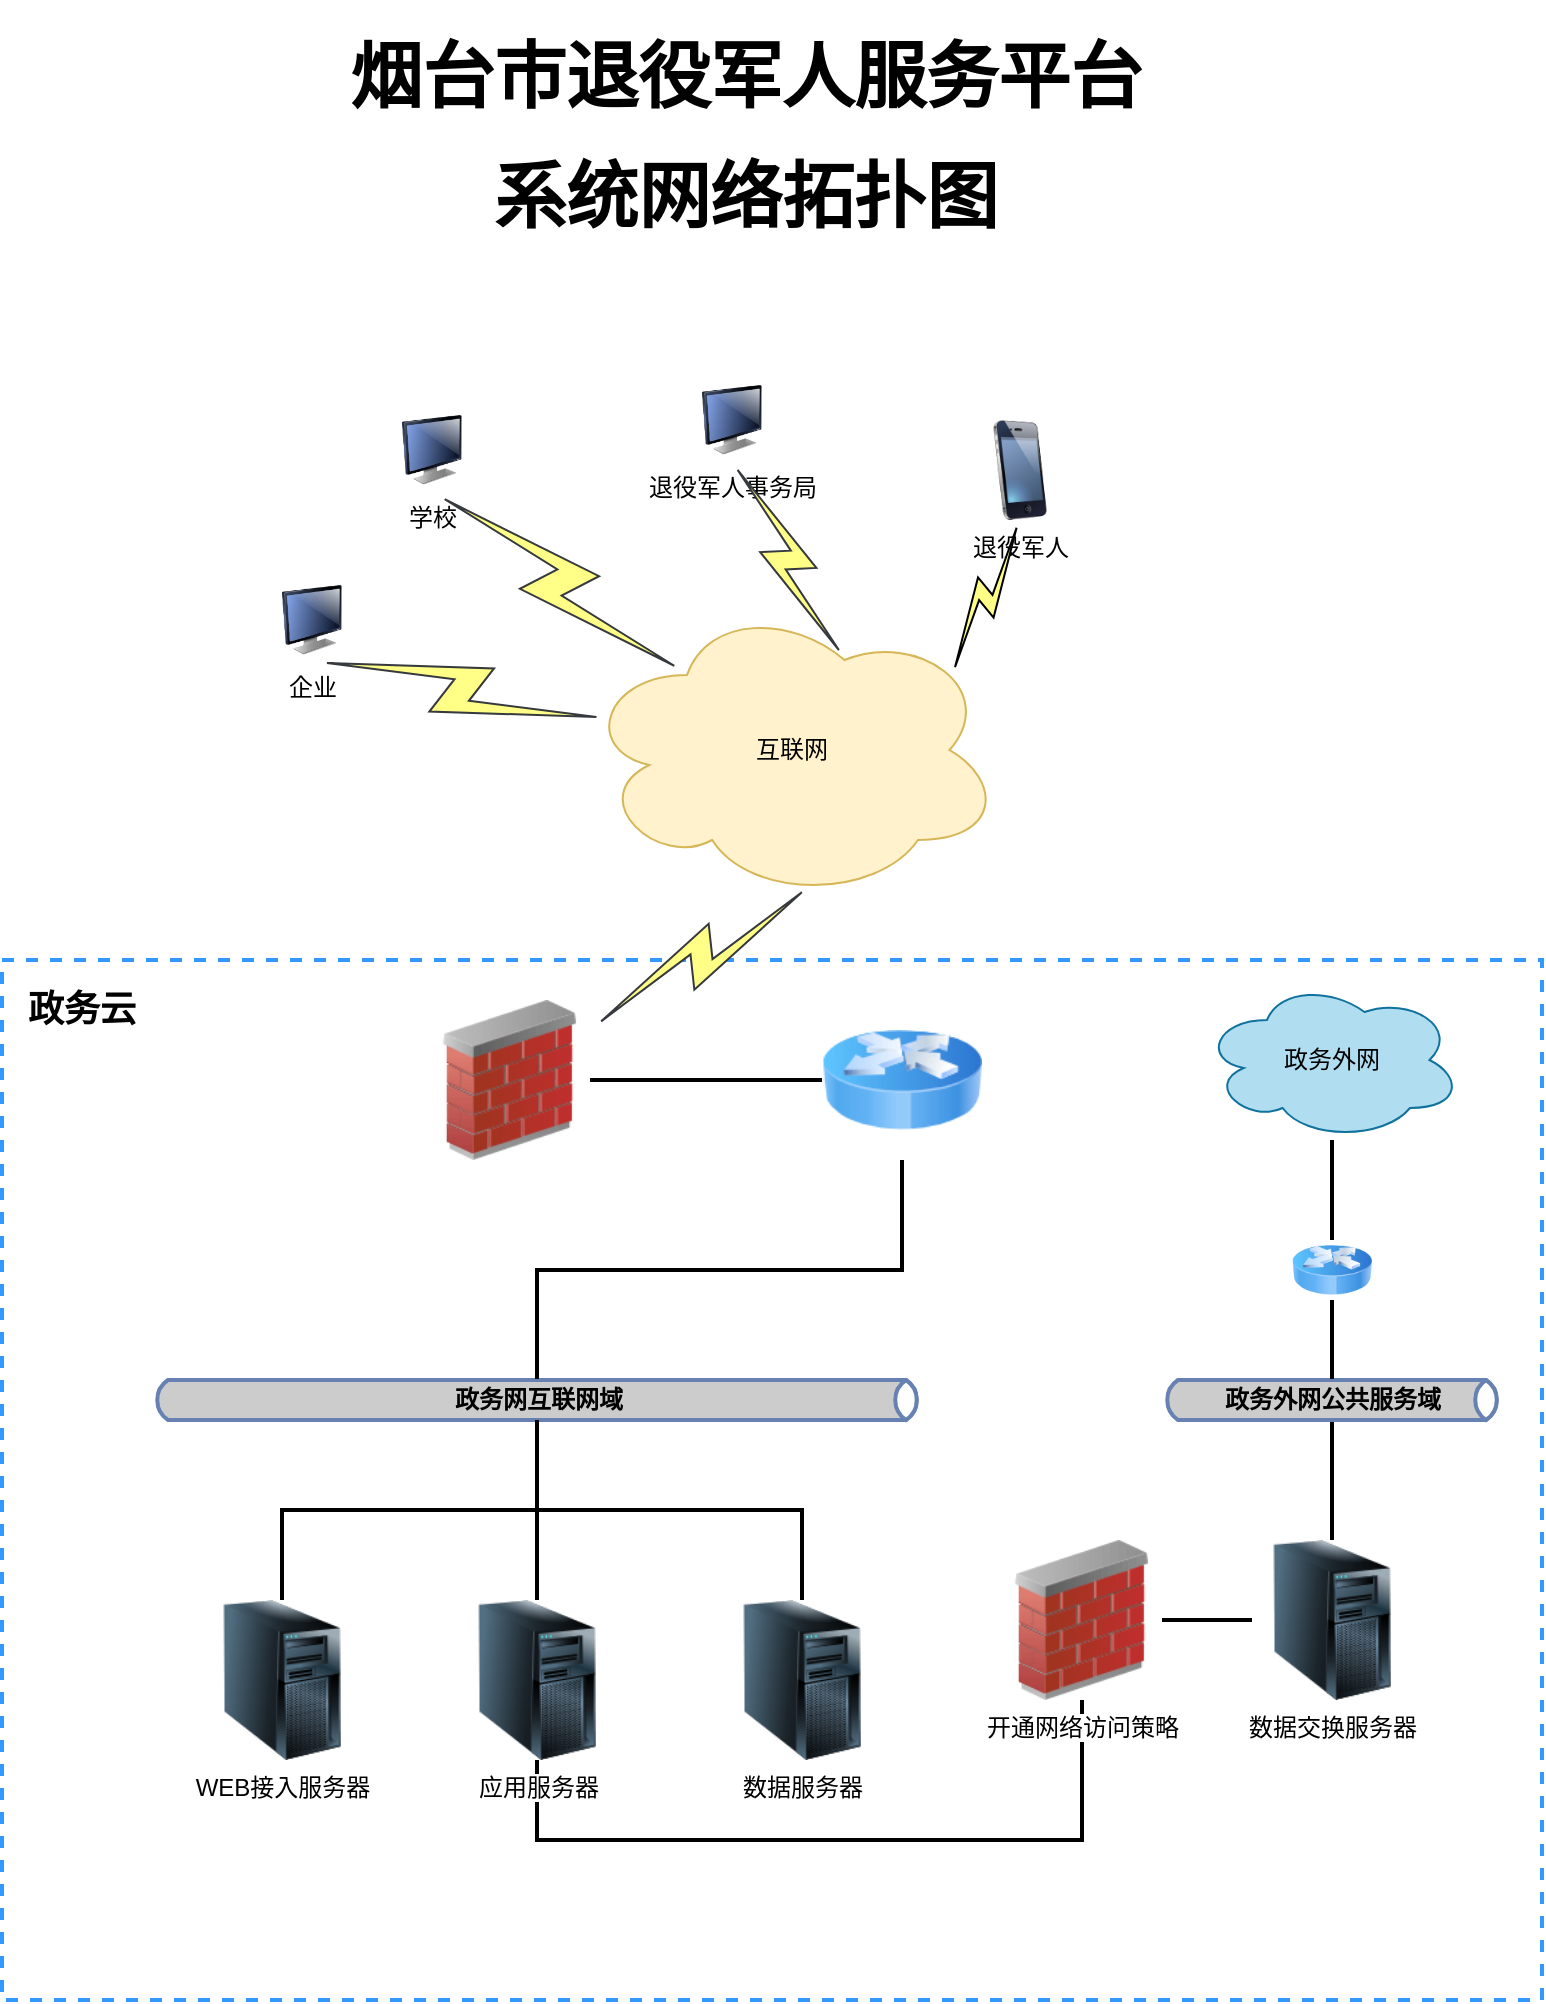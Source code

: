 <mxfile version="20.8.16" type="github">
  <diagram name="第 1 页" id="vV2zMbp7ZWFQ6nNkdyA2">
    <mxGraphModel dx="1434" dy="796" grid="1" gridSize="10" guides="1" tooltips="1" connect="1" arrows="1" fold="1" page="1" pageScale="1" pageWidth="827" pageHeight="1169" math="0" shadow="0">
      <root>
        <mxCell id="0" />
        <mxCell id="1" parent="0" />
        <mxCell id="-d7PBWxsBeQFeIK-UZRL-58" value="" style="rounded=0;whiteSpace=wrap;html=1;dashed=1;fillColor=none;align=left;strokeWidth=2;strokeColor=#3399FF;" vertex="1" parent="1">
          <mxGeometry x="30" y="556" width="770" height="520" as="geometry" />
        </mxCell>
        <mxCell id="-d7PBWxsBeQFeIK-UZRL-1" value="&lt;h1&gt;&lt;b&gt;&lt;font style=&quot;font-size: 36px;&quot;&gt;烟台市退役军人服务平台&lt;/font&gt;&lt;/b&gt;&lt;/h1&gt;&lt;div&gt;&lt;b&gt;&lt;font style=&quot;font-size: 36px;&quot;&gt;系统网络拓扑图&lt;/font&gt;&lt;/b&gt;&lt;/div&gt;" style="text;html=1;strokeColor=none;fillColor=none;align=center;verticalAlign=middle;whiteSpace=wrap;rounded=0;" vertex="1" parent="1">
          <mxGeometry x="174" y="96" width="456" height="80" as="geometry" />
        </mxCell>
        <mxCell id="-d7PBWxsBeQFeIK-UZRL-48" style="edgeStyle=orthogonalEdgeStyle;rounded=0;orthogonalLoop=1;jettySize=auto;html=1;strokeColor=#000000;strokeWidth=2;fontColor=#000000;endArrow=none;endFill=0;" edge="1" parent="1" source="-d7PBWxsBeQFeIK-UZRL-2" target="-d7PBWxsBeQFeIK-UZRL-47">
          <mxGeometry relative="1" as="geometry" />
        </mxCell>
        <mxCell id="-d7PBWxsBeQFeIK-UZRL-2" value="" style="image;html=1;image=img/lib/clip_art/networking/Firewall_02_128x128.png" vertex="1" parent="1">
          <mxGeometry x="244" y="576" width="80" height="80" as="geometry" />
        </mxCell>
        <mxCell id="-d7PBWxsBeQFeIK-UZRL-5" value="退役军人事务局" style="image;html=1;image=img/lib/clip_art/computers/Monitor_128x128.png" vertex="1" parent="1">
          <mxGeometry x="380" y="266" width="30" height="40" as="geometry" />
        </mxCell>
        <mxCell id="-d7PBWxsBeQFeIK-UZRL-8" value="学校" style="image;html=1;image=img/lib/clip_art/computers/Monitor_128x128.png" vertex="1" parent="1">
          <mxGeometry x="230" y="281" width="30" height="40" as="geometry" />
        </mxCell>
        <mxCell id="-d7PBWxsBeQFeIK-UZRL-9" value="企业" style="image;html=1;image=img/lib/clip_art/computers/Monitor_128x128.png" vertex="1" parent="1">
          <mxGeometry x="170" y="366" width="30" height="40" as="geometry" />
        </mxCell>
        <mxCell id="-d7PBWxsBeQFeIK-UZRL-12" value="退役军人" style="image;html=1;image=img/lib/clip_art/telecommunication/iPhone_128x128.png" vertex="1" parent="1">
          <mxGeometry x="514" y="286" width="50" height="50" as="geometry" />
        </mxCell>
        <mxCell id="-d7PBWxsBeQFeIK-UZRL-14" value="互联网" style="ellipse;shape=cloud;whiteSpace=wrap;html=1;fillColor=#fff2cc;strokeColor=#d6b656;" vertex="1" parent="1">
          <mxGeometry x="320" y="376" width="210" height="150" as="geometry" />
        </mxCell>
        <mxCell id="-d7PBWxsBeQFeIK-UZRL-23" value="" style="html=1;outlineConnect=0;fillColor=#ffff88;strokeColor=#36393d;gradientDirection=north;strokeWidth=1;shape=mxgraph.networks.comm_link_edge;html=1;rounded=0;entryX=0.5;entryY=1;entryDx=0;entryDy=0;exitX=0.625;exitY=0.2;exitDx=0;exitDy=0;exitPerimeter=0;" edge="1" parent="1" source="-d7PBWxsBeQFeIK-UZRL-14" target="-d7PBWxsBeQFeIK-UZRL-5">
          <mxGeometry width="100" height="100" relative="1" as="geometry">
            <mxPoint x="220" y="566" as="sourcePoint" />
            <mxPoint x="250" y="416" as="targetPoint" />
          </mxGeometry>
        </mxCell>
        <mxCell id="-d7PBWxsBeQFeIK-UZRL-25" value="" style="html=1;outlineConnect=0;fillColor=#ffff88;strokeColor=default;gradientDirection=north;strokeWidth=1;shape=mxgraph.networks.comm_link_edge;html=1;rounded=0;entryX=0.5;entryY=1;entryDx=0;entryDy=0;exitX=0.88;exitY=0.25;exitDx=0;exitDy=0;exitPerimeter=0;" edge="1" parent="1" source="-d7PBWxsBeQFeIK-UZRL-14" target="-d7PBWxsBeQFeIK-UZRL-12">
          <mxGeometry width="100" height="100" relative="1" as="geometry">
            <mxPoint x="596.25" y="456" as="sourcePoint" />
            <mxPoint x="580" y="336" as="targetPoint" />
          </mxGeometry>
        </mxCell>
        <mxCell id="-d7PBWxsBeQFeIK-UZRL-26" value="" style="html=1;outlineConnect=0;fillColor=#ffff88;strokeColor=#36393d;gradientDirection=north;strokeWidth=1;shape=mxgraph.networks.comm_link_edge;html=1;rounded=0;entryX=0.5;entryY=1;entryDx=0;entryDy=0;exitX=0.07;exitY=0.4;exitDx=0;exitDy=0;exitPerimeter=0;" edge="1" parent="1" source="-d7PBWxsBeQFeIK-UZRL-14" target="-d7PBWxsBeQFeIK-UZRL-9">
          <mxGeometry width="100" height="100" relative="1" as="geometry">
            <mxPoint x="216.25" y="531" as="sourcePoint" />
            <mxPoint x="200" y="411" as="targetPoint" />
          </mxGeometry>
        </mxCell>
        <mxCell id="-d7PBWxsBeQFeIK-UZRL-27" value="" style="html=1;outlineConnect=0;fillColor=#ffff88;strokeColor=#36393d;gradientDirection=north;strokeWidth=1;shape=mxgraph.networks.comm_link_edge;html=1;rounded=0;entryX=0.5;entryY=1;entryDx=0;entryDy=0;exitX=0.25;exitY=0.25;exitDx=0;exitDy=0;exitPerimeter=0;" edge="1" parent="1" source="-d7PBWxsBeQFeIK-UZRL-14" target="-d7PBWxsBeQFeIK-UZRL-8">
          <mxGeometry width="100" height="100" relative="1" as="geometry">
            <mxPoint x="441.25" y="456" as="sourcePoint" />
            <mxPoint x="425" y="336" as="targetPoint" />
          </mxGeometry>
        </mxCell>
        <mxCell id="-d7PBWxsBeQFeIK-UZRL-28" value="" style="html=1;outlineConnect=0;fillColor=#ffff88;strokeColor=#36393d;gradientDirection=north;strokeWidth=1;shape=mxgraph.networks.comm_link_edge;html=1;rounded=0;entryX=0.55;entryY=0.95;entryDx=0;entryDy=0;entryPerimeter=0;" edge="1" parent="1" source="-d7PBWxsBeQFeIK-UZRL-2" target="-d7PBWxsBeQFeIK-UZRL-14">
          <mxGeometry width="100" height="100" relative="1" as="geometry">
            <mxPoint x="339.106" y="616" as="sourcePoint" />
            <mxPoint x="370" y="546" as="targetPoint" />
          </mxGeometry>
        </mxCell>
        <mxCell id="-d7PBWxsBeQFeIK-UZRL-57" style="edgeStyle=orthogonalEdgeStyle;rounded=0;orthogonalLoop=1;jettySize=auto;html=1;strokeColor=#000000;strokeWidth=2;fontColor=#000000;endArrow=none;endFill=0;" edge="1" parent="1" source="-d7PBWxsBeQFeIK-UZRL-39" target="-d7PBWxsBeQFeIK-UZRL-56">
          <mxGeometry relative="1" as="geometry" />
        </mxCell>
        <mxCell id="-d7PBWxsBeQFeIK-UZRL-39" value="&lt;b&gt;政务网互联网域&lt;/b&gt;" style="html=1;outlineConnect=0;fillColor=#CCCCCC;strokeColor=#6881B3;gradientColor=none;gradientDirection=north;strokeWidth=2;shape=mxgraph.networks.bus;gradientColor=none;gradientDirection=north;fontColor=#000000;perimeter=backbonePerimeter;backboneSize=20;" vertex="1" parent="1">
          <mxGeometry x="105" y="766" width="385" height="20" as="geometry" />
        </mxCell>
        <mxCell id="-d7PBWxsBeQFeIK-UZRL-46" style="edgeStyle=orthogonalEdgeStyle;rounded=0;orthogonalLoop=1;jettySize=auto;html=1;exitX=0.5;exitY=0;exitDx=0;exitDy=0;strokeColor=#000000;strokeWidth=2;fontColor=#000000;endArrow=none;endFill=0;" edge="1" parent="1" source="-d7PBWxsBeQFeIK-UZRL-44" target="-d7PBWxsBeQFeIK-UZRL-39">
          <mxGeometry relative="1" as="geometry" />
        </mxCell>
        <mxCell id="-d7PBWxsBeQFeIK-UZRL-44" value="WEB接入服务器" style="image;html=1;image=img/lib/clip_art/computers/Server_Tower_128x128.png;fontColor=#000000;" vertex="1" parent="1">
          <mxGeometry x="130" y="876" width="80" height="80" as="geometry" />
        </mxCell>
        <mxCell id="-d7PBWxsBeQFeIK-UZRL-49" style="edgeStyle=orthogonalEdgeStyle;rounded=0;orthogonalLoop=1;jettySize=auto;html=1;strokeColor=#000000;strokeWidth=2;fontColor=#000000;endArrow=none;endFill=0;" edge="1" parent="1" source="-d7PBWxsBeQFeIK-UZRL-47" target="-d7PBWxsBeQFeIK-UZRL-39">
          <mxGeometry relative="1" as="geometry" />
        </mxCell>
        <mxCell id="-d7PBWxsBeQFeIK-UZRL-47" value="" style="image;html=1;image=img/lib/clip_art/networking/Router_Icon_128x128.png" vertex="1" parent="1">
          <mxGeometry x="440" y="576" width="80" height="80" as="geometry" />
        </mxCell>
        <mxCell id="-d7PBWxsBeQFeIK-UZRL-51" style="edgeStyle=orthogonalEdgeStyle;rounded=0;orthogonalLoop=1;jettySize=auto;html=1;strokeColor=#000000;strokeWidth=2;fontColor=#000000;endArrow=none;endFill=0;" edge="1" parent="1" source="-d7PBWxsBeQFeIK-UZRL-50" target="-d7PBWxsBeQFeIK-UZRL-39">
          <mxGeometry relative="1" as="geometry" />
        </mxCell>
        <mxCell id="-d7PBWxsBeQFeIK-UZRL-72" style="edgeStyle=orthogonalEdgeStyle;rounded=0;orthogonalLoop=1;jettySize=auto;html=1;strokeColor=#000000;strokeWidth=2;fontSize=12;fontColor=#000000;endArrow=none;endFill=0;" edge="1" parent="1" source="-d7PBWxsBeQFeIK-UZRL-50" target="-d7PBWxsBeQFeIK-UZRL-70">
          <mxGeometry relative="1" as="geometry">
            <Array as="points">
              <mxPoint x="298" y="996" />
              <mxPoint x="570" y="996" />
            </Array>
          </mxGeometry>
        </mxCell>
        <mxCell id="-d7PBWxsBeQFeIK-UZRL-50" value="应用服务器" style="image;html=1;image=img/lib/clip_art/computers/Server_Tower_128x128.png;fontColor=#000000;" vertex="1" parent="1">
          <mxGeometry x="257.5" y="876" width="80" height="80" as="geometry" />
        </mxCell>
        <mxCell id="-d7PBWxsBeQFeIK-UZRL-56" value="数据服务器" style="image;html=1;image=img/lib/clip_art/computers/Server_Tower_128x128.png;fontColor=#000000;" vertex="1" parent="1">
          <mxGeometry x="390" y="876" width="80" height="80" as="geometry" />
        </mxCell>
        <mxCell id="-d7PBWxsBeQFeIK-UZRL-59" value="政务云" style="text;html=1;strokeColor=none;fillColor=none;align=center;verticalAlign=middle;whiteSpace=wrap;rounded=0;fontColor=#000000;fontStyle=1;fontSize=18;" vertex="1" parent="1">
          <mxGeometry x="40" y="566" width="60" height="30" as="geometry" />
        </mxCell>
        <mxCell id="-d7PBWxsBeQFeIK-UZRL-71" style="edgeStyle=orthogonalEdgeStyle;rounded=0;orthogonalLoop=1;jettySize=auto;html=1;strokeColor=#000000;strokeWidth=2;fontSize=12;fontColor=#000000;endArrow=none;endFill=0;" edge="1" parent="1" source="-d7PBWxsBeQFeIK-UZRL-67" target="-d7PBWxsBeQFeIK-UZRL-70">
          <mxGeometry relative="1" as="geometry" />
        </mxCell>
        <mxCell id="-d7PBWxsBeQFeIK-UZRL-67" value="数据交换服务器" style="image;html=1;image=img/lib/clip_art/computers/Server_Tower_128x128.png;fontColor=#000000;" vertex="1" parent="1">
          <mxGeometry x="655" y="846" width="80" height="80" as="geometry" />
        </mxCell>
        <mxCell id="-d7PBWxsBeQFeIK-UZRL-69" style="edgeStyle=orthogonalEdgeStyle;rounded=0;orthogonalLoop=1;jettySize=auto;html=1;strokeColor=#000000;strokeWidth=2;fontSize=12;fontColor=#000000;endArrow=none;endFill=0;" edge="1" parent="1" source="-d7PBWxsBeQFeIK-UZRL-68" target="-d7PBWxsBeQFeIK-UZRL-67">
          <mxGeometry relative="1" as="geometry" />
        </mxCell>
        <mxCell id="-d7PBWxsBeQFeIK-UZRL-68" value="&lt;b&gt;政务外网公共服务域&lt;/b&gt;" style="html=1;outlineConnect=0;fillColor=#CCCCCC;strokeColor=#6881B3;gradientColor=none;gradientDirection=north;strokeWidth=2;shape=mxgraph.networks.bus;gradientColor=none;gradientDirection=north;fontColor=#000000;perimeter=backbonePerimeter;backboneSize=20;" vertex="1" parent="1">
          <mxGeometry x="610" y="766" width="170" height="20" as="geometry" />
        </mxCell>
        <mxCell id="-d7PBWxsBeQFeIK-UZRL-70" value="开通网络访问策略" style="image;html=1;image=img/lib/clip_art/networking/Firewall_02_128x128.png" vertex="1" parent="1">
          <mxGeometry x="530" y="846" width="80" height="80" as="geometry" />
        </mxCell>
        <mxCell id="-d7PBWxsBeQFeIK-UZRL-76" style="edgeStyle=orthogonalEdgeStyle;rounded=0;orthogonalLoop=1;jettySize=auto;html=1;strokeColor=#000000;strokeWidth=2;fontSize=12;fontColor=#000000;endArrow=none;endFill=0;" edge="1" parent="1" source="-d7PBWxsBeQFeIK-UZRL-73" target="-d7PBWxsBeQFeIK-UZRL-75">
          <mxGeometry relative="1" as="geometry" />
        </mxCell>
        <mxCell id="-d7PBWxsBeQFeIK-UZRL-73" value="政务外网" style="ellipse;shape=cloud;whiteSpace=wrap;html=1;fillColor=#b1ddf0;strokeColor=#10739e;" vertex="1" parent="1">
          <mxGeometry x="630" y="566" width="130" height="80" as="geometry" />
        </mxCell>
        <mxCell id="-d7PBWxsBeQFeIK-UZRL-77" style="edgeStyle=orthogonalEdgeStyle;rounded=0;orthogonalLoop=1;jettySize=auto;html=1;strokeColor=#000000;strokeWidth=2;fontSize=12;fontColor=#000000;endArrow=none;endFill=0;" edge="1" parent="1" source="-d7PBWxsBeQFeIK-UZRL-75" target="-d7PBWxsBeQFeIK-UZRL-68">
          <mxGeometry relative="1" as="geometry" />
        </mxCell>
        <mxCell id="-d7PBWxsBeQFeIK-UZRL-75" value="" style="image;html=1;image=img/lib/clip_art/networking/Router_Icon_128x128.png" vertex="1" parent="1">
          <mxGeometry x="675" y="696" width="40" height="30" as="geometry" />
        </mxCell>
      </root>
    </mxGraphModel>
  </diagram>
</mxfile>
